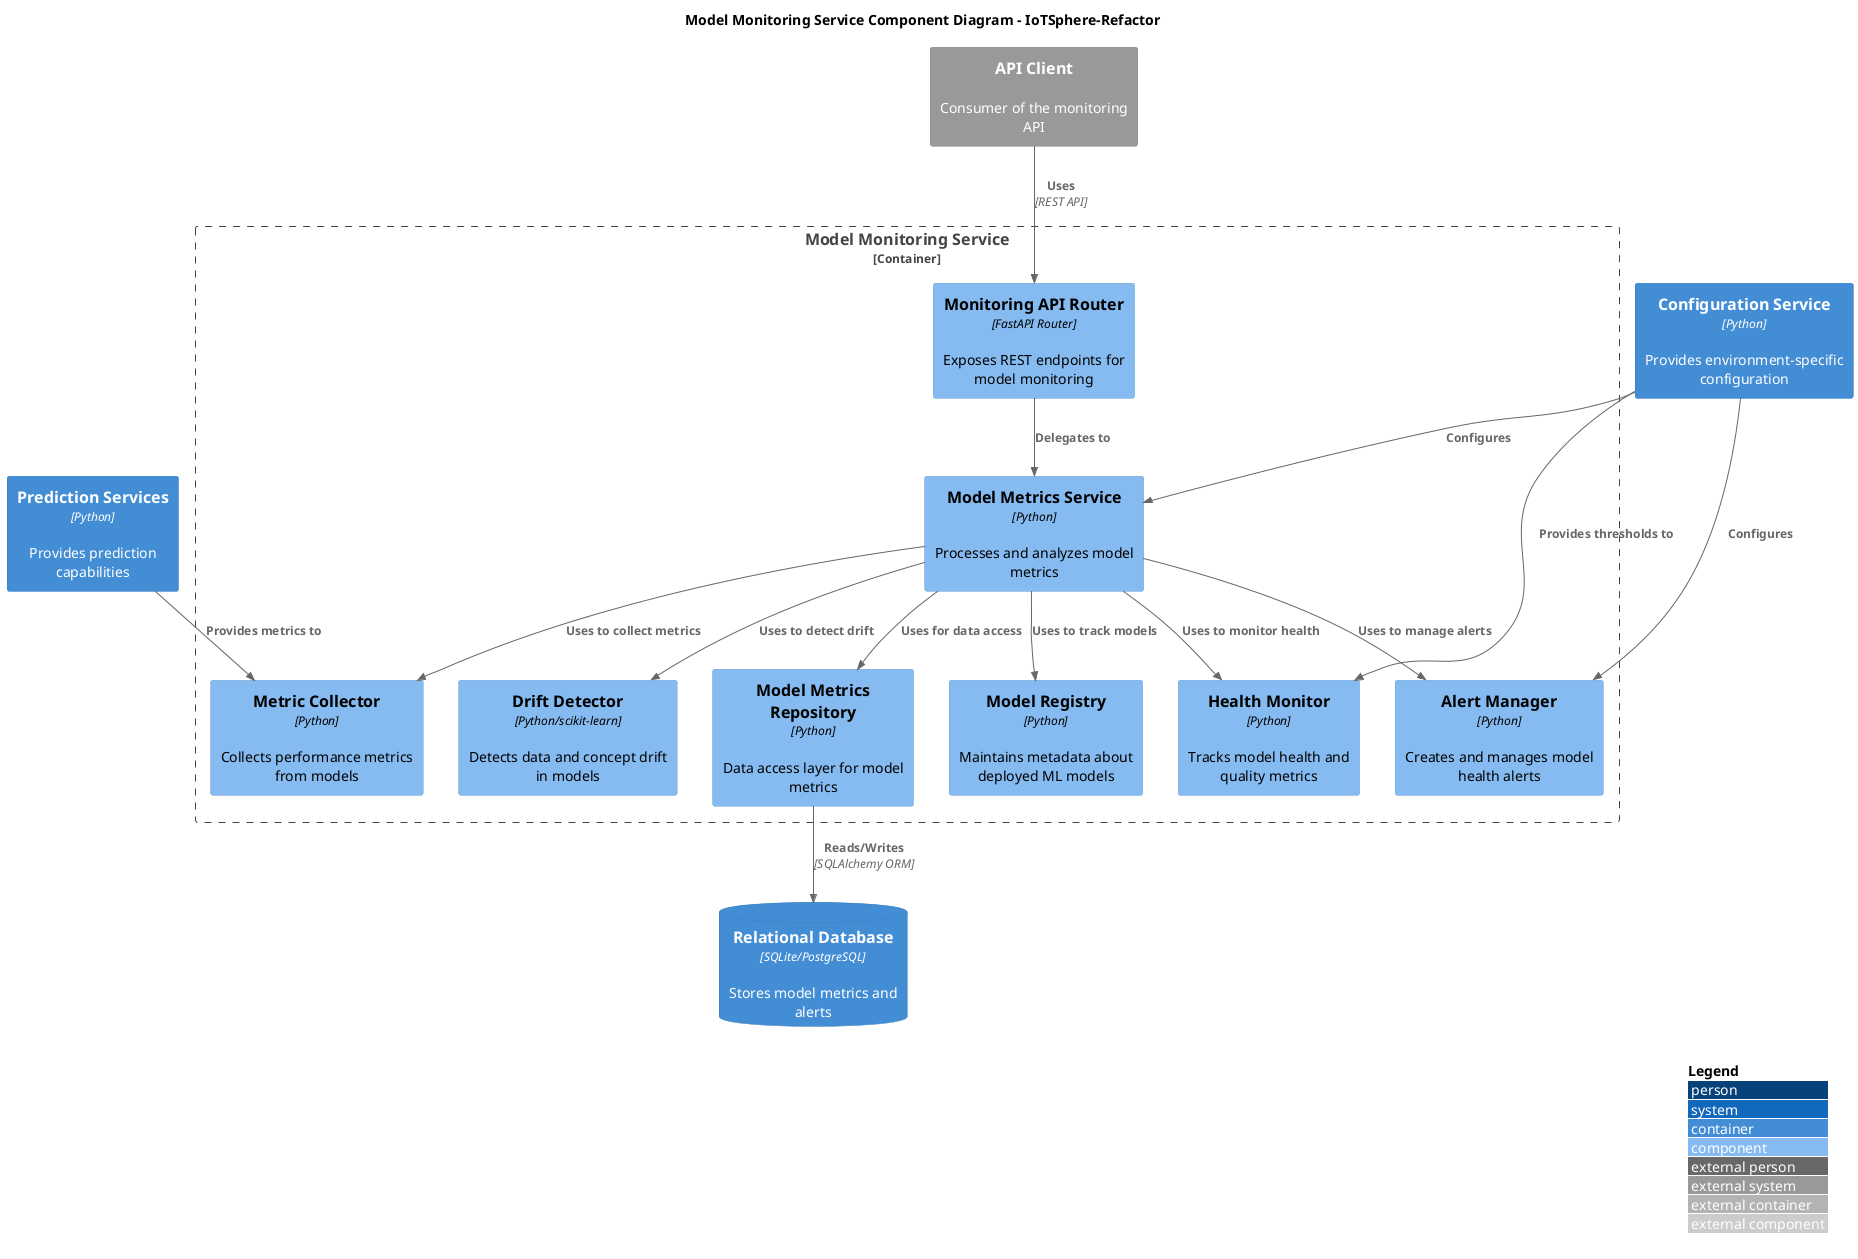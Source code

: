 @startuml Model Monitoring Components
!include <C4/C4_Component>

title "Model Monitoring Service Component Diagram - IoTSphere-Refactor"

Container(prediction_services, "Prediction Services", "Python", "Provides prediction capabilities")
Container_Boundary(model_monitoring, "Model Monitoring Service") {
    Component(model_monitoring_router, "Monitoring API Router", "FastAPI Router", "Exposes REST endpoints for model monitoring")
    Component(model_metrics_service, "Model Metrics Service", "Python", "Processes and analyzes model metrics")
    Component(model_registry, "Model Registry", "Python", "Maintains metadata about deployed ML models")
    Component(metric_collector, "Metric Collector", "Python", "Collects performance metrics from models")
    Component(drift_detector, "Drift Detector", "Python/scikit-learn", "Detects data and concept drift in models")
    Component(health_monitor, "Health Monitor", "Python", "Tracks model health and quality metrics")
    Component(alert_manager, "Alert Manager", "Python", "Creates and manages model health alerts")
    Component(model_metrics_repository, "Model Metrics Repository", "Python", "Data access layer for model metrics")
}

Container(config_service, "Configuration Service", "Python", "Provides environment-specific configuration")
ContainerDb(database, "Relational Database", "SQLite/PostgreSQL", "Stores model metrics and alerts")

System_Ext(api_client, "API Client", "Consumer of the monitoring API")

Rel(api_client, model_monitoring_router, "Uses", "REST API")
Rel(model_monitoring_router, model_metrics_service, "Delegates to")

Rel(model_metrics_service, model_registry, "Uses to track models")
Rel(model_metrics_service, metric_collector, "Uses to collect metrics")
Rel(model_metrics_service, drift_detector, "Uses to detect drift")
Rel(model_metrics_service, health_monitor, "Uses to monitor health")
Rel(model_metrics_service, alert_manager, "Uses to manage alerts")
Rel(model_metrics_service, model_metrics_repository, "Uses for data access")

Rel(prediction_services, metric_collector, "Provides metrics to")

Rel(model_metrics_repository, database, "Reads/Writes", "SQLAlchemy ORM")

Rel(config_service, model_metrics_service, "Configures")
Rel(config_service, health_monitor, "Provides thresholds to")
Rel(config_service, alert_manager, "Configures")

LAYOUT_WITH_LEGEND()
@enduml
